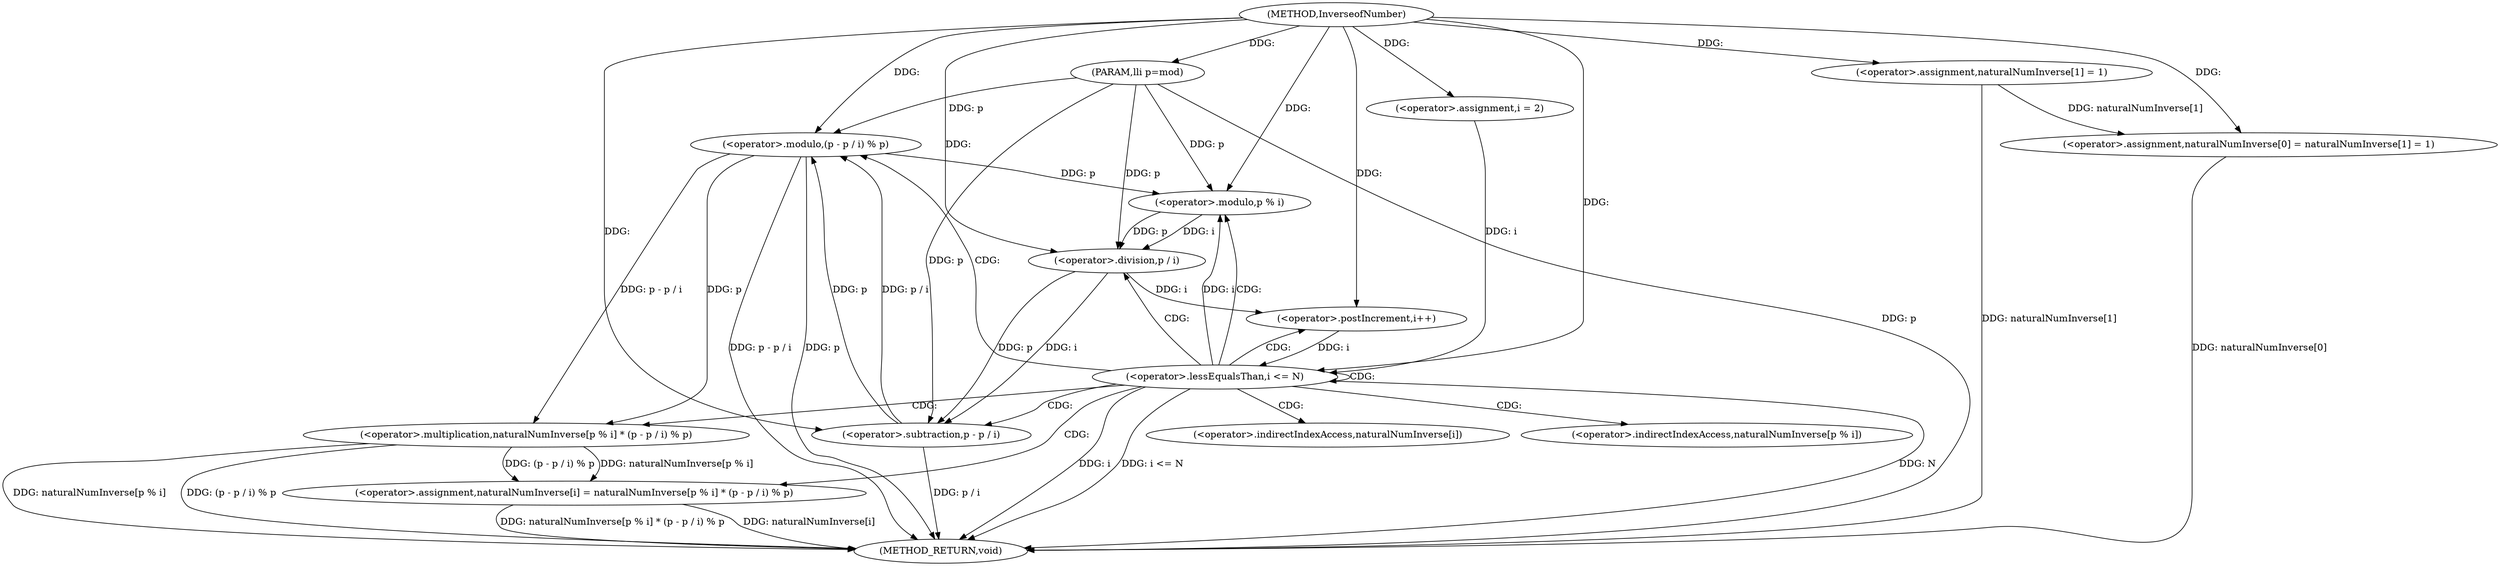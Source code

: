 digraph "InverseofNumber" {  
"1000489" [label = "(METHOD,InverseofNumber)" ]
"1000528" [label = "(METHOD_RETURN,void)" ]
"1000490" [label = "(PARAM,lli p=mod)" ]
"1000492" [label = "(<operator>.assignment,naturalNumInverse[0] = naturalNumInverse[1] = 1)" ]
"1000503" [label = "(<operator>.assignment,i = 2)" ]
"1000506" [label = "(<operator>.lessEqualsThan,i <= N)" ]
"1000509" [label = "(<operator>.postIncrement,i++)" ]
"1000511" [label = "(<operator>.assignment,naturalNumInverse[i] = naturalNumInverse[p % i] * (p - p / i) % p)" ]
"1000496" [label = "(<operator>.assignment,naturalNumInverse[1] = 1)" ]
"1000515" [label = "(<operator>.multiplication,naturalNumInverse[p % i] * (p - p / i) % p)" ]
"1000521" [label = "(<operator>.modulo,(p - p / i) % p)" ]
"1000518" [label = "(<operator>.modulo,p % i)" ]
"1000522" [label = "(<operator>.subtraction,p - p / i)" ]
"1000524" [label = "(<operator>.division,p / i)" ]
"1000512" [label = "(<operator>.indirectIndexAccess,naturalNumInverse[i])" ]
"1000516" [label = "(<operator>.indirectIndexAccess,naturalNumInverse[p % i])" ]
  "1000490" -> "1000528"  [ label = "DDG: p"] 
  "1000492" -> "1000528"  [ label = "DDG: naturalNumInverse[0]"] 
  "1000496" -> "1000528"  [ label = "DDG: naturalNumInverse[1]"] 
  "1000506" -> "1000528"  [ label = "DDG: i"] 
  "1000506" -> "1000528"  [ label = "DDG: i <= N"] 
  "1000511" -> "1000528"  [ label = "DDG: naturalNumInverse[i]"] 
  "1000515" -> "1000528"  [ label = "DDG: naturalNumInverse[p % i]"] 
  "1000522" -> "1000528"  [ label = "DDG: p / i"] 
  "1000521" -> "1000528"  [ label = "DDG: p - p / i"] 
  "1000521" -> "1000528"  [ label = "DDG: p"] 
  "1000515" -> "1000528"  [ label = "DDG: (p - p / i) % p"] 
  "1000511" -> "1000528"  [ label = "DDG: naturalNumInverse[p % i] * (p - p / i) % p"] 
  "1000506" -> "1000528"  [ label = "DDG: N"] 
  "1000489" -> "1000490"  [ label = "DDG: "] 
  "1000496" -> "1000492"  [ label = "DDG: naturalNumInverse[1]"] 
  "1000489" -> "1000492"  [ label = "DDG: "] 
  "1000489" -> "1000503"  [ label = "DDG: "] 
  "1000515" -> "1000511"  [ label = "DDG: naturalNumInverse[p % i]"] 
  "1000515" -> "1000511"  [ label = "DDG: (p - p / i) % p"] 
  "1000489" -> "1000496"  [ label = "DDG: "] 
  "1000503" -> "1000506"  [ label = "DDG: i"] 
  "1000509" -> "1000506"  [ label = "DDG: i"] 
  "1000489" -> "1000506"  [ label = "DDG: "] 
  "1000524" -> "1000509"  [ label = "DDG: i"] 
  "1000489" -> "1000509"  [ label = "DDG: "] 
  "1000521" -> "1000515"  [ label = "DDG: p - p / i"] 
  "1000521" -> "1000515"  [ label = "DDG: p"] 
  "1000522" -> "1000521"  [ label = "DDG: p / i"] 
  "1000522" -> "1000521"  [ label = "DDG: p"] 
  "1000490" -> "1000521"  [ label = "DDG: p"] 
  "1000489" -> "1000521"  [ label = "DDG: "] 
  "1000521" -> "1000518"  [ label = "DDG: p"] 
  "1000490" -> "1000518"  [ label = "DDG: p"] 
  "1000489" -> "1000518"  [ label = "DDG: "] 
  "1000506" -> "1000518"  [ label = "DDG: i"] 
  "1000524" -> "1000522"  [ label = "DDG: p"] 
  "1000490" -> "1000522"  [ label = "DDG: p"] 
  "1000489" -> "1000522"  [ label = "DDG: "] 
  "1000524" -> "1000522"  [ label = "DDG: i"] 
  "1000518" -> "1000524"  [ label = "DDG: p"] 
  "1000490" -> "1000524"  [ label = "DDG: p"] 
  "1000489" -> "1000524"  [ label = "DDG: "] 
  "1000518" -> "1000524"  [ label = "DDG: i"] 
  "1000506" -> "1000511"  [ label = "CDG: "] 
  "1000506" -> "1000518"  [ label = "CDG: "] 
  "1000506" -> "1000512"  [ label = "CDG: "] 
  "1000506" -> "1000516"  [ label = "CDG: "] 
  "1000506" -> "1000524"  [ label = "CDG: "] 
  "1000506" -> "1000506"  [ label = "CDG: "] 
  "1000506" -> "1000522"  [ label = "CDG: "] 
  "1000506" -> "1000521"  [ label = "CDG: "] 
  "1000506" -> "1000515"  [ label = "CDG: "] 
  "1000506" -> "1000509"  [ label = "CDG: "] 
}

